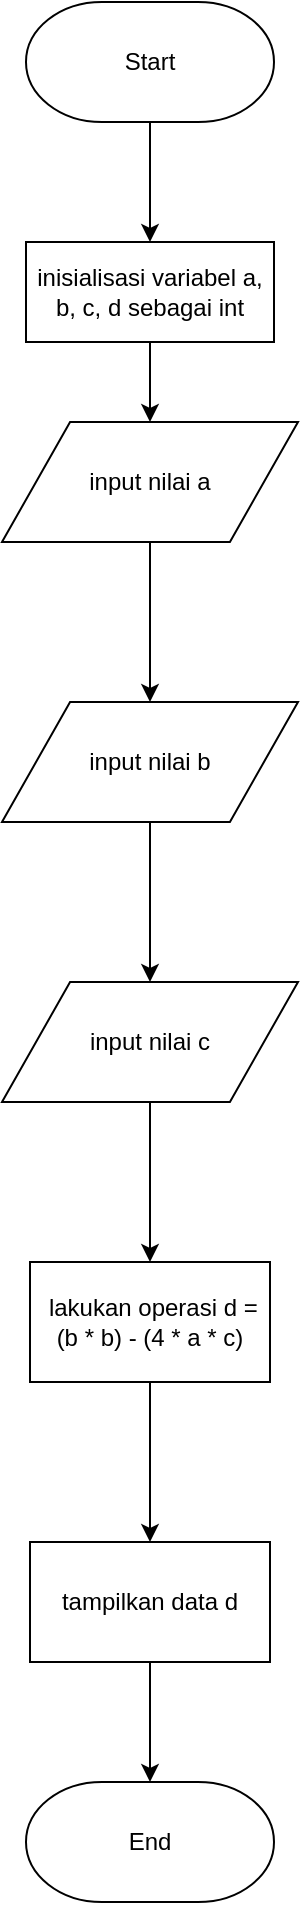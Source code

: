 <mxfile version="28.2.0" pages="4">
  <diagram id="C5RBs43oDa-KdzZeNtuy" name="1/2 no.3">
    <mxGraphModel dx="1276" dy="948" grid="1" gridSize="10" guides="1" tooltips="1" connect="1" arrows="1" fold="1" page="1" pageScale="1" pageWidth="827" pageHeight="1169" math="0" shadow="0">
      <root>
        <mxCell id="WIyWlLk6GJQsqaUBKTNV-0" />
        <mxCell id="WIyWlLk6GJQsqaUBKTNV-1" parent="WIyWlLk6GJQsqaUBKTNV-0" />
        <mxCell id="eUKABHaGYnZ61QSu2RdE-8" value="" style="edgeStyle=orthogonalEdgeStyle;rounded=0;orthogonalLoop=1;jettySize=auto;html=1;" parent="WIyWlLk6GJQsqaUBKTNV-1" source="eUKABHaGYnZ61QSu2RdE-5" target="eUKABHaGYnZ61QSu2RdE-7" edge="1">
          <mxGeometry relative="1" as="geometry" />
        </mxCell>
        <mxCell id="eUKABHaGYnZ61QSu2RdE-5" value="Start" style="strokeWidth=1;html=1;shape=mxgraph.flowchart.terminator;whiteSpace=wrap;" parent="WIyWlLk6GJQsqaUBKTNV-1" vertex="1">
          <mxGeometry x="50" y="20" width="124" height="60" as="geometry" />
        </mxCell>
        <mxCell id="Iit2ABgZgC8Dp61NC_YP-0" value="" style="edgeStyle=orthogonalEdgeStyle;rounded=0;orthogonalLoop=1;jettySize=auto;html=1;" parent="WIyWlLk6GJQsqaUBKTNV-1" source="eUKABHaGYnZ61QSu2RdE-7" target="eUKABHaGYnZ61QSu2RdE-9" edge="1">
          <mxGeometry relative="1" as="geometry" />
        </mxCell>
        <mxCell id="eUKABHaGYnZ61QSu2RdE-7" value="inisialisasi variabel a, b, c, d sebagai int" style="html=1;dashed=0;whiteSpace=wrap;" parent="WIyWlLk6GJQsqaUBKTNV-1" vertex="1">
          <mxGeometry x="50" y="140" width="124" height="50" as="geometry" />
        </mxCell>
        <mxCell id="Iit2ABgZgC8Dp61NC_YP-2" value="" style="edgeStyle=orthogonalEdgeStyle;rounded=0;orthogonalLoop=1;jettySize=auto;html=1;" parent="WIyWlLk6GJQsqaUBKTNV-1" source="eUKABHaGYnZ61QSu2RdE-9" target="Iit2ABgZgC8Dp61NC_YP-1" edge="1">
          <mxGeometry relative="1" as="geometry" />
        </mxCell>
        <mxCell id="eUKABHaGYnZ61QSu2RdE-9" value="input nilai a" style="shape=parallelogram;html=1;strokeWidth=1;perimeter=parallelogramPerimeter;whiteSpace=wrap;rounded=0;arcSize=12;size=0.23;" parent="WIyWlLk6GJQsqaUBKTNV-1" vertex="1">
          <mxGeometry x="38" y="230" width="148" height="60" as="geometry" />
        </mxCell>
        <mxCell id="Iit2ABgZgC8Dp61NC_YP-4" value="" style="edgeStyle=orthogonalEdgeStyle;rounded=0;orthogonalLoop=1;jettySize=auto;html=1;" parent="WIyWlLk6GJQsqaUBKTNV-1" source="Iit2ABgZgC8Dp61NC_YP-1" target="Iit2ABgZgC8Dp61NC_YP-3" edge="1">
          <mxGeometry relative="1" as="geometry" />
        </mxCell>
        <mxCell id="Iit2ABgZgC8Dp61NC_YP-1" value="input nilai b" style="shape=parallelogram;html=1;strokeWidth=1;perimeter=parallelogramPerimeter;whiteSpace=wrap;rounded=0;arcSize=12;size=0.23;" parent="WIyWlLk6GJQsqaUBKTNV-1" vertex="1">
          <mxGeometry x="38" y="370" width="148" height="60" as="geometry" />
        </mxCell>
        <mxCell id="Iit2ABgZgC8Dp61NC_YP-6" value="" style="edgeStyle=orthogonalEdgeStyle;rounded=0;orthogonalLoop=1;jettySize=auto;html=1;" parent="WIyWlLk6GJQsqaUBKTNV-1" source="Iit2ABgZgC8Dp61NC_YP-3" target="Iit2ABgZgC8Dp61NC_YP-5" edge="1">
          <mxGeometry relative="1" as="geometry" />
        </mxCell>
        <mxCell id="Iit2ABgZgC8Dp61NC_YP-3" value="input nilai c" style="shape=parallelogram;html=1;strokeWidth=1;perimeter=parallelogramPerimeter;whiteSpace=wrap;rounded=0;arcSize=12;size=0.23;" parent="WIyWlLk6GJQsqaUBKTNV-1" vertex="1">
          <mxGeometry x="38" y="510" width="148" height="60" as="geometry" />
        </mxCell>
        <mxCell id="Iit2ABgZgC8Dp61NC_YP-8" value="" style="edgeStyle=orthogonalEdgeStyle;rounded=0;orthogonalLoop=1;jettySize=auto;html=1;" parent="WIyWlLk6GJQsqaUBKTNV-1" source="Iit2ABgZgC8Dp61NC_YP-5" target="Iit2ABgZgC8Dp61NC_YP-7" edge="1">
          <mxGeometry relative="1" as="geometry" />
        </mxCell>
        <mxCell id="Iit2ABgZgC8Dp61NC_YP-5" value="&amp;nbsp;lakukan operasi d = (b * b) - (4 * a * c)" style="whiteSpace=wrap;html=1;strokeWidth=1;rounded=0;arcSize=12;" parent="WIyWlLk6GJQsqaUBKTNV-1" vertex="1">
          <mxGeometry x="52" y="650" width="120" height="60" as="geometry" />
        </mxCell>
        <mxCell id="Iit2ABgZgC8Dp61NC_YP-13" value="" style="edgeStyle=orthogonalEdgeStyle;rounded=0;orthogonalLoop=1;jettySize=auto;html=1;" parent="WIyWlLk6GJQsqaUBKTNV-1" source="Iit2ABgZgC8Dp61NC_YP-7" target="Iit2ABgZgC8Dp61NC_YP-12" edge="1">
          <mxGeometry relative="1" as="geometry" />
        </mxCell>
        <mxCell id="Iit2ABgZgC8Dp61NC_YP-7" value="tampilkan data d" style="whiteSpace=wrap;html=1;strokeWidth=1;rounded=0;arcSize=12;" parent="WIyWlLk6GJQsqaUBKTNV-1" vertex="1">
          <mxGeometry x="52" y="790" width="120" height="60" as="geometry" />
        </mxCell>
        <mxCell id="Iit2ABgZgC8Dp61NC_YP-12" value="End" style="strokeWidth=1;html=1;shape=mxgraph.flowchart.terminator;whiteSpace=wrap;" parent="WIyWlLk6GJQsqaUBKTNV-1" vertex="1">
          <mxGeometry x="50" y="910" width="124" height="60" as="geometry" />
        </mxCell>
      </root>
    </mxGraphModel>
  </diagram>
  <diagram id="wjyW6XyPYhWzGnljYlGm" name="2/2 no.1">
    <mxGraphModel dx="1148" dy="853" grid="1" gridSize="10" guides="1" tooltips="1" connect="1" arrows="1" fold="1" page="1" pageScale="1" pageWidth="850" pageHeight="1100" math="0" shadow="0">
      <root>
        <mxCell id="0" />
        <mxCell id="1" parent="0" />
        <mxCell id="YfAc8AFHqvytsG7TIImc-1" value="" style="edgeStyle=orthogonalEdgeStyle;rounded=0;orthogonalLoop=1;jettySize=auto;html=1;" edge="1" parent="1" source="YfAc8AFHqvytsG7TIImc-2" target="YfAc8AFHqvytsG7TIImc-3">
          <mxGeometry relative="1" as="geometry" />
        </mxCell>
        <mxCell id="YfAc8AFHqvytsG7TIImc-2" value="Start" style="strokeWidth=1;html=1;shape=mxgraph.flowchart.terminator;whiteSpace=wrap;" vertex="1" parent="1">
          <mxGeometry x="20" y="10" width="124" height="60" as="geometry" />
        </mxCell>
        <mxCell id="YfAc8AFHqvytsG7TIImc-5" value="" style="edgeStyle=orthogonalEdgeStyle;rounded=0;orthogonalLoop=1;jettySize=auto;html=1;" edge="1" parent="1" source="YfAc8AFHqvytsG7TIImc-3" target="YfAc8AFHqvytsG7TIImc-4">
          <mxGeometry relative="1" as="geometry" />
        </mxCell>
        <mxCell id="YfAc8AFHqvytsG7TIImc-3" value="inisialisasi variabel celcius, fahrenheit sebagai float" style="html=1;dashed=0;whiteSpace=wrap;" vertex="1" parent="1">
          <mxGeometry x="20" y="130" width="124" height="50" as="geometry" />
        </mxCell>
        <mxCell id="YfAc8AFHqvytsG7TIImc-7" value="" style="edgeStyle=orthogonalEdgeStyle;rounded=0;orthogonalLoop=1;jettySize=auto;html=1;" edge="1" parent="1" source="YfAc8AFHqvytsG7TIImc-4" target="YfAc8AFHqvytsG7TIImc-6">
          <mxGeometry relative="1" as="geometry" />
        </mxCell>
        <mxCell id="YfAc8AFHqvytsG7TIImc-4" value="input nilai celcius" style="shape=parallelogram;perimeter=parallelogramPerimeter;whiteSpace=wrap;html=1;fixedSize=1;dashed=0;" vertex="1" parent="1">
          <mxGeometry x="22" y="255" width="120" height="60" as="geometry" />
        </mxCell>
        <mxCell id="YfAc8AFHqvytsG7TIImc-9" value="" style="edgeStyle=orthogonalEdgeStyle;rounded=0;orthogonalLoop=1;jettySize=auto;html=1;" edge="1" parent="1" source="YfAc8AFHqvytsG7TIImc-6" target="YfAc8AFHqvytsG7TIImc-8">
          <mxGeometry relative="1" as="geometry" />
        </mxCell>
        <mxCell id="YfAc8AFHqvytsG7TIImc-6" value="lakukan operasi fahrenheit = celcius * 1.8 + 32" style="whiteSpace=wrap;html=1;dashed=0;" vertex="1" parent="1">
          <mxGeometry x="22" y="395" width="120" height="60" as="geometry" />
        </mxCell>
        <mxCell id="YfAc8AFHqvytsG7TIImc-11" value="" style="edgeStyle=orthogonalEdgeStyle;rounded=0;orthogonalLoop=1;jettySize=auto;html=1;" edge="1" parent="1" source="YfAc8AFHqvytsG7TIImc-8" target="YfAc8AFHqvytsG7TIImc-10">
          <mxGeometry relative="1" as="geometry" />
        </mxCell>
        <mxCell id="YfAc8AFHqvytsG7TIImc-8" value="&lt;div&gt;tampilkan nilai fahrenheit&lt;/div&gt;" style="whiteSpace=wrap;html=1;dashed=0;" vertex="1" parent="1">
          <mxGeometry x="22" y="535" width="120" height="60" as="geometry" />
        </mxCell>
        <mxCell id="YfAc8AFHqvytsG7TIImc-10" value="End" style="strokeWidth=1;html=1;shape=mxgraph.flowchart.terminator;whiteSpace=wrap;" vertex="1" parent="1">
          <mxGeometry x="20" y="660" width="124" height="60" as="geometry" />
        </mxCell>
      </root>
    </mxGraphModel>
  </diagram>
  <diagram id="N8XBVfpA1XPL7ezz5FOP" name="2/2 no.2">
    <mxGraphModel dx="1148" dy="853" grid="1" gridSize="10" guides="1" tooltips="1" connect="1" arrows="1" fold="1" page="1" pageScale="1" pageWidth="850" pageHeight="1100" math="0" shadow="0">
      <root>
        <mxCell id="0" />
        <mxCell id="1" parent="0" />
        <mxCell id="0lY-cTrTUJrAqFfDA51s-12" value="" style="edgeStyle=orthogonalEdgeStyle;rounded=0;orthogonalLoop=1;jettySize=auto;html=1;" edge="1" parent="1" source="0lY-cTrTUJrAqFfDA51s-13" target="0lY-cTrTUJrAqFfDA51s-15">
          <mxGeometry relative="1" as="geometry" />
        </mxCell>
        <mxCell id="0lY-cTrTUJrAqFfDA51s-13" value="Start" style="strokeWidth=1;html=1;shape=mxgraph.flowchart.terminator;whiteSpace=wrap;" vertex="1" parent="1">
          <mxGeometry x="40" y="30" width="124" height="60" as="geometry" />
        </mxCell>
        <mxCell id="0lY-cTrTUJrAqFfDA51s-14" value="" style="edgeStyle=orthogonalEdgeStyle;rounded=0;orthogonalLoop=1;jettySize=auto;html=1;" edge="1" parent="1" source="0lY-cTrTUJrAqFfDA51s-15" target="0lY-cTrTUJrAqFfDA51s-17">
          <mxGeometry relative="1" as="geometry" />
        </mxCell>
        <mxCell id="0lY-cTrTUJrAqFfDA51s-15" value="inisialisasi variabel karakter sebagai char" style="html=1;dashed=0;whiteSpace=wrap;movable=1;resizable=1;rotatable=1;deletable=1;editable=1;locked=0;connectable=1;" vertex="1" parent="1">
          <mxGeometry x="40" y="150" width="124" height="50" as="geometry" />
        </mxCell>
        <mxCell id="0lY-cTrTUJrAqFfDA51s-16" value="" style="edgeStyle=orthogonalEdgeStyle;rounded=0;orthogonalLoop=1;jettySize=auto;html=1;" edge="1" parent="1" source="0lY-cTrTUJrAqFfDA51s-17" target="0lY-cTrTUJrAqFfDA51s-19">
          <mxGeometry relative="1" as="geometry" />
        </mxCell>
        <mxCell id="0lY-cTrTUJrAqFfDA51s-17" value="input nilai karakter" style="shape=parallelogram;perimeter=parallelogramPerimeter;whiteSpace=wrap;html=1;fixedSize=1;dashed=0;" vertex="1" parent="1">
          <mxGeometry x="38" y="280" width="128" height="55" as="geometry" />
        </mxCell>
        <mxCell id="0lY-cTrTUJrAqFfDA51s-23" value="" style="edgeStyle=orthogonalEdgeStyle;rounded=0;orthogonalLoop=1;jettySize=auto;html=1;" edge="1" parent="1" source="0lY-cTrTUJrAqFfDA51s-19" target="0lY-cTrTUJrAqFfDA51s-22">
          <mxGeometry relative="1" as="geometry" />
        </mxCell>
        <mxCell id="0lY-cTrTUJrAqFfDA51s-19" value="tampilkan nilai karakter ke layar" style="whiteSpace=wrap;html=1;dashed=0;" vertex="1" parent="1">
          <mxGeometry x="42" y="415" width="120" height="60" as="geometry" />
        </mxCell>
        <mxCell id="0lY-cTrTUJrAqFfDA51s-22" value="End" style="strokeWidth=1;html=1;shape=mxgraph.flowchart.terminator;whiteSpace=wrap;" vertex="1" parent="1">
          <mxGeometry x="40" y="530" width="124" height="60" as="geometry" />
        </mxCell>
      </root>
    </mxGraphModel>
  </diagram>
  <diagram id="J7e2zSvI69ilE5I5sfc3" name="2/2 no.3">
    <mxGraphModel dx="1148" dy="853" grid="1" gridSize="10" guides="1" tooltips="1" connect="1" arrows="1" fold="1" page="1" pageScale="1" pageWidth="850" pageHeight="1100" math="0" shadow="0">
      <root>
        <mxCell id="0" />
        <mxCell id="1" parent="0" />
        <mxCell id="Cs2gl7poPtgrwdwWC9hs-1" value="" style="edgeStyle=orthogonalEdgeStyle;rounded=0;orthogonalLoop=1;jettySize=auto;html=1;" edge="1" parent="1" source="Cs2gl7poPtgrwdwWC9hs-2" target="Cs2gl7poPtgrwdwWC9hs-4">
          <mxGeometry relative="1" as="geometry" />
        </mxCell>
        <mxCell id="Cs2gl7poPtgrwdwWC9hs-2" value="Start" style="strokeWidth=1;html=1;shape=mxgraph.flowchart.terminator;whiteSpace=wrap;" vertex="1" parent="1">
          <mxGeometry x="60" y="30" width="124" height="60" as="geometry" />
        </mxCell>
        <mxCell id="Cs2gl7poPtgrwdwWC9hs-13" value="" style="edgeStyle=orthogonalEdgeStyle;rounded=0;orthogonalLoop=1;jettySize=auto;html=1;" edge="1" parent="1" source="Cs2gl7poPtgrwdwWC9hs-4" target="Cs2gl7poPtgrwdwWC9hs-12">
          <mxGeometry relative="1" as="geometry" />
        </mxCell>
        <mxCell id="Cs2gl7poPtgrwdwWC9hs-4" value="inisialisasi variabel r, luas sebagai float" style="html=1;dashed=0;whiteSpace=wrap;" vertex="1" parent="1">
          <mxGeometry x="60" y="150" width="124" height="50" as="geometry" />
        </mxCell>
        <mxCell id="Cs2gl7poPtgrwdwWC9hs-7" value="" style="edgeStyle=orthogonalEdgeStyle;rounded=0;orthogonalLoop=1;jettySize=auto;html=1;" edge="1" parent="1" target="Cs2gl7poPtgrwdwWC9hs-10">
          <mxGeometry relative="1" as="geometry">
            <mxPoint x="122" y="475" as="sourcePoint" />
          </mxGeometry>
        </mxCell>
        <mxCell id="Cs2gl7poPtgrwdwWC9hs-18" value="" style="edgeStyle=orthogonalEdgeStyle;rounded=0;orthogonalLoop=1;jettySize=auto;html=1;" edge="1" parent="1" source="Cs2gl7poPtgrwdwWC9hs-10" target="Cs2gl7poPtgrwdwWC9hs-17">
          <mxGeometry relative="1" as="geometry" />
        </mxCell>
        <mxCell id="Cs2gl7poPtgrwdwWC9hs-10" value="lakukan operasi luas = PI * r * r" style="whiteSpace=wrap;html=1;dashed=0;" vertex="1" parent="1">
          <mxGeometry x="62" y="555" width="120" height="60" as="geometry" />
        </mxCell>
        <mxCell id="Cs2gl7poPtgrwdwWC9hs-11" value="End" style="strokeWidth=1;html=1;shape=mxgraph.flowchart.terminator;whiteSpace=wrap;" vertex="1" parent="1">
          <mxGeometry x="60" y="820" width="124" height="60" as="geometry" />
        </mxCell>
        <mxCell id="Cs2gl7poPtgrwdwWC9hs-15" value="" style="edgeStyle=orthogonalEdgeStyle;rounded=0;orthogonalLoop=1;jettySize=auto;html=1;" edge="1" parent="1" source="Cs2gl7poPtgrwdwWC9hs-12" target="Cs2gl7poPtgrwdwWC9hs-14">
          <mxGeometry relative="1" as="geometry" />
        </mxCell>
        <mxCell id="Cs2gl7poPtgrwdwWC9hs-12" value="&amp;nbsp;definisikan konstanta PI = 3.14" style="whiteSpace=wrap;html=1;dashed=0;" vertex="1" parent="1">
          <mxGeometry x="62" y="275" width="120" height="60" as="geometry" />
        </mxCell>
        <mxCell id="Cs2gl7poPtgrwdwWC9hs-14" value="input nilai r&amp;nbsp;" style="shape=parallelogram;perimeter=parallelogramPerimeter;whiteSpace=wrap;html=1;fixedSize=1;dashed=0;" vertex="1" parent="1">
          <mxGeometry x="62" y="415" width="120" height="60" as="geometry" />
        </mxCell>
        <mxCell id="Cs2gl7poPtgrwdwWC9hs-19" value="" style="edgeStyle=orthogonalEdgeStyle;rounded=0;orthogonalLoop=1;jettySize=auto;html=1;" edge="1" parent="1" source="Cs2gl7poPtgrwdwWC9hs-17" target="Cs2gl7poPtgrwdwWC9hs-11">
          <mxGeometry relative="1" as="geometry" />
        </mxCell>
        <mxCell id="Cs2gl7poPtgrwdwWC9hs-17" value="tampilkan nilai luas ke layar" style="whiteSpace=wrap;html=1;dashed=0;" vertex="1" parent="1">
          <mxGeometry x="62" y="695" width="120" height="60" as="geometry" />
        </mxCell>
      </root>
    </mxGraphModel>
  </diagram>
</mxfile>

